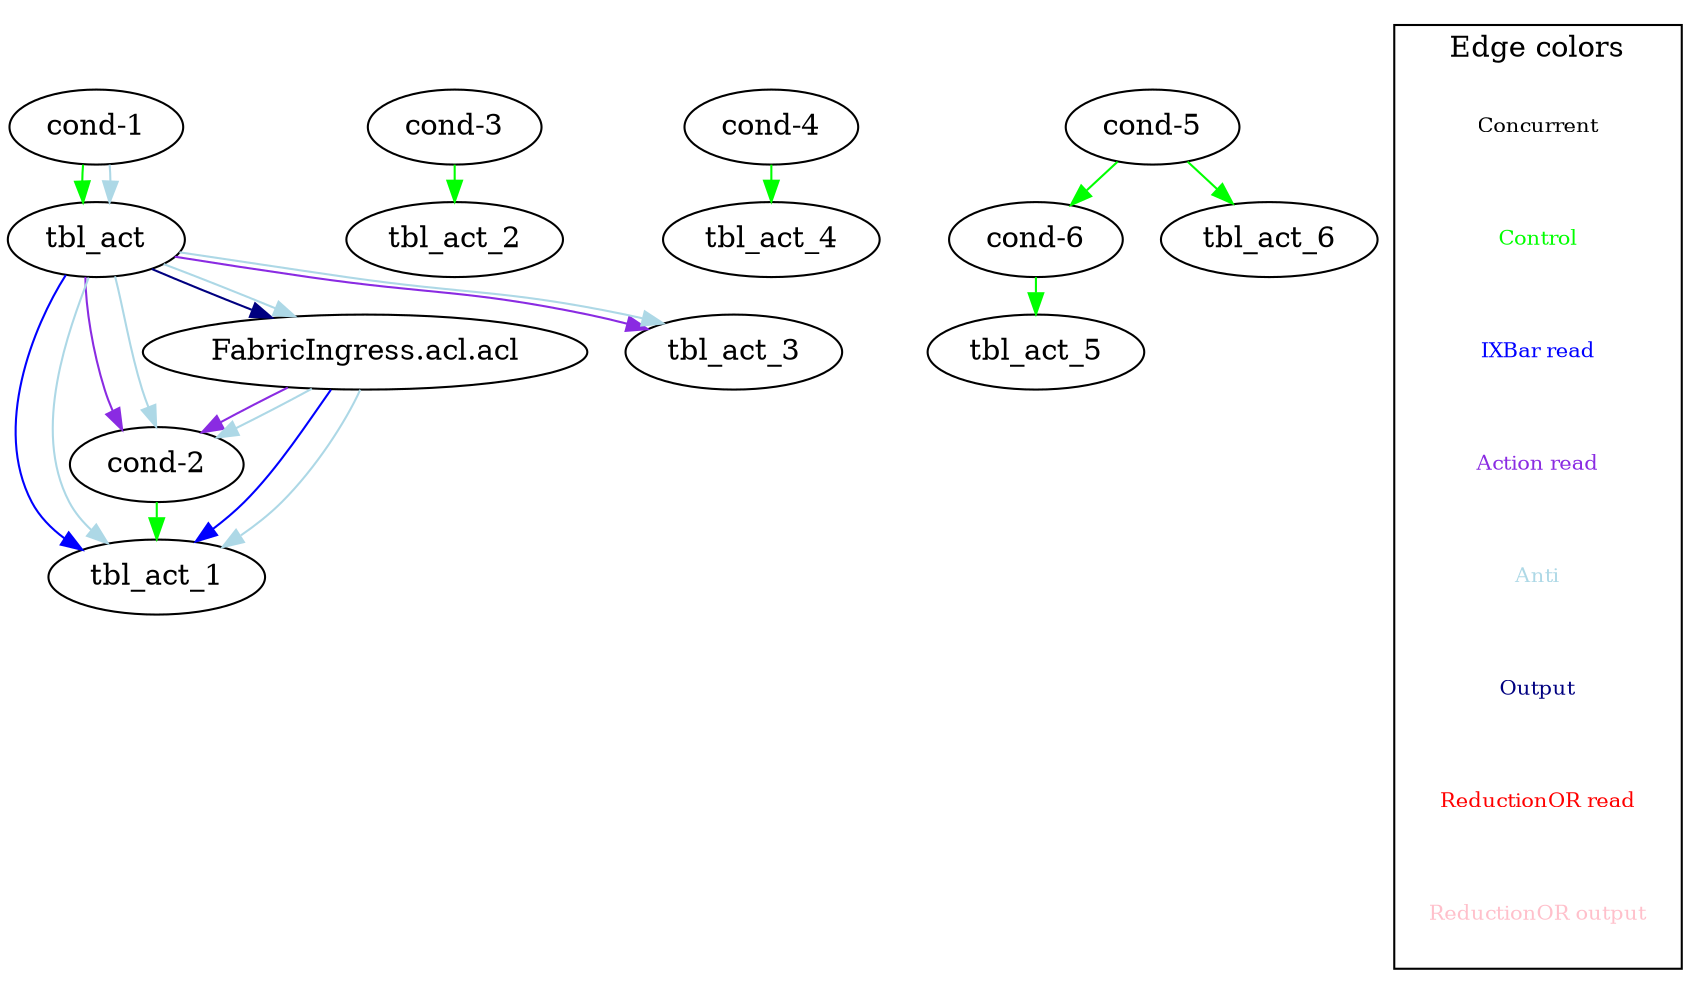 digraph table_deps {
   "cond-1" -> "tbl_act" [ label= "",color=green ];
   "cond-2" -> "tbl_act_1" [ label= "",color=green ];
   "cond-3" -> "tbl_act_2" [ label= "",color=green ];
   "cond-4" -> "tbl_act_4" [ label= "",color=green ];
   "cond-5" -> "cond-6" [ label= "",color=green ];
   "cond-5" -> "tbl_act_6" [ label= "",color=green ];
   "cond-6" -> "tbl_act_5" [ label= "",color=green ];
   "cond-1" -> "tbl_act" [ label= "",color=lightblue ];
   "tbl_act" -> "FabricIngress.acl.acl" [ label= "",color=navy ];
   "FabricIngress.acl.acl" -> "cond-2" [ label= "",color=blueviolet ];
   "tbl_act" -> "cond-2" [ label= "",color=blueviolet ];
   "FabricIngress.acl.acl" -> "tbl_act_1" [ label= "",color=blue ];
   "tbl_act" -> "tbl_act_1" [ label= "",color=blue ];
   "tbl_act" -> "tbl_act_3" [ label= "",color=blueviolet ];
   "FabricIngress.acl.acl" -> "cond-2" [ label= "",color=lightblue ];
   "FabricIngress.acl.acl" -> "tbl_act_1" [ label= "",color=lightblue ];
   "tbl_act" -> "FabricIngress.acl.acl" [ label= "",color=lightblue ];
   "tbl_act" -> "cond-2" [ label= "",color=lightblue ];
   "tbl_act" -> "tbl_act_1" [ label= "",color=lightblue ];
   "tbl_act" -> "tbl_act_3" [ label= "",color=lightblue ];
  subgraph cluster_legend { label="Edge colors"; node [ shape=plaintext, fontsize=10]; edge [ color=white,arrowsize=0.1, len=0.03 ]; ranksep=0.02; nodesep=0.02;
    "Concurrent" [ fontcolor=black ];
    "Control" [ fontcolor=green ];
"Concurrent" -> "Control";
    "IXBar read" [ fontcolor=blue ];
"Control" -> "IXBar read";
    "Action read" [ fontcolor=blueviolet ];
"IXBar read" -> "Action read";
    "Anti" [ fontcolor=lightblue ];
"Action read" -> "Anti";
    "Output" [ fontcolor=navy ];
"Anti" -> "Output";
    "ReductionOR read" [ fontcolor=red ];
"Output" -> "ReductionOR read";
    "ReductionOR output" [ fontcolor=pink ];
"ReductionOR read" -> "ReductionOR output";
}
}

